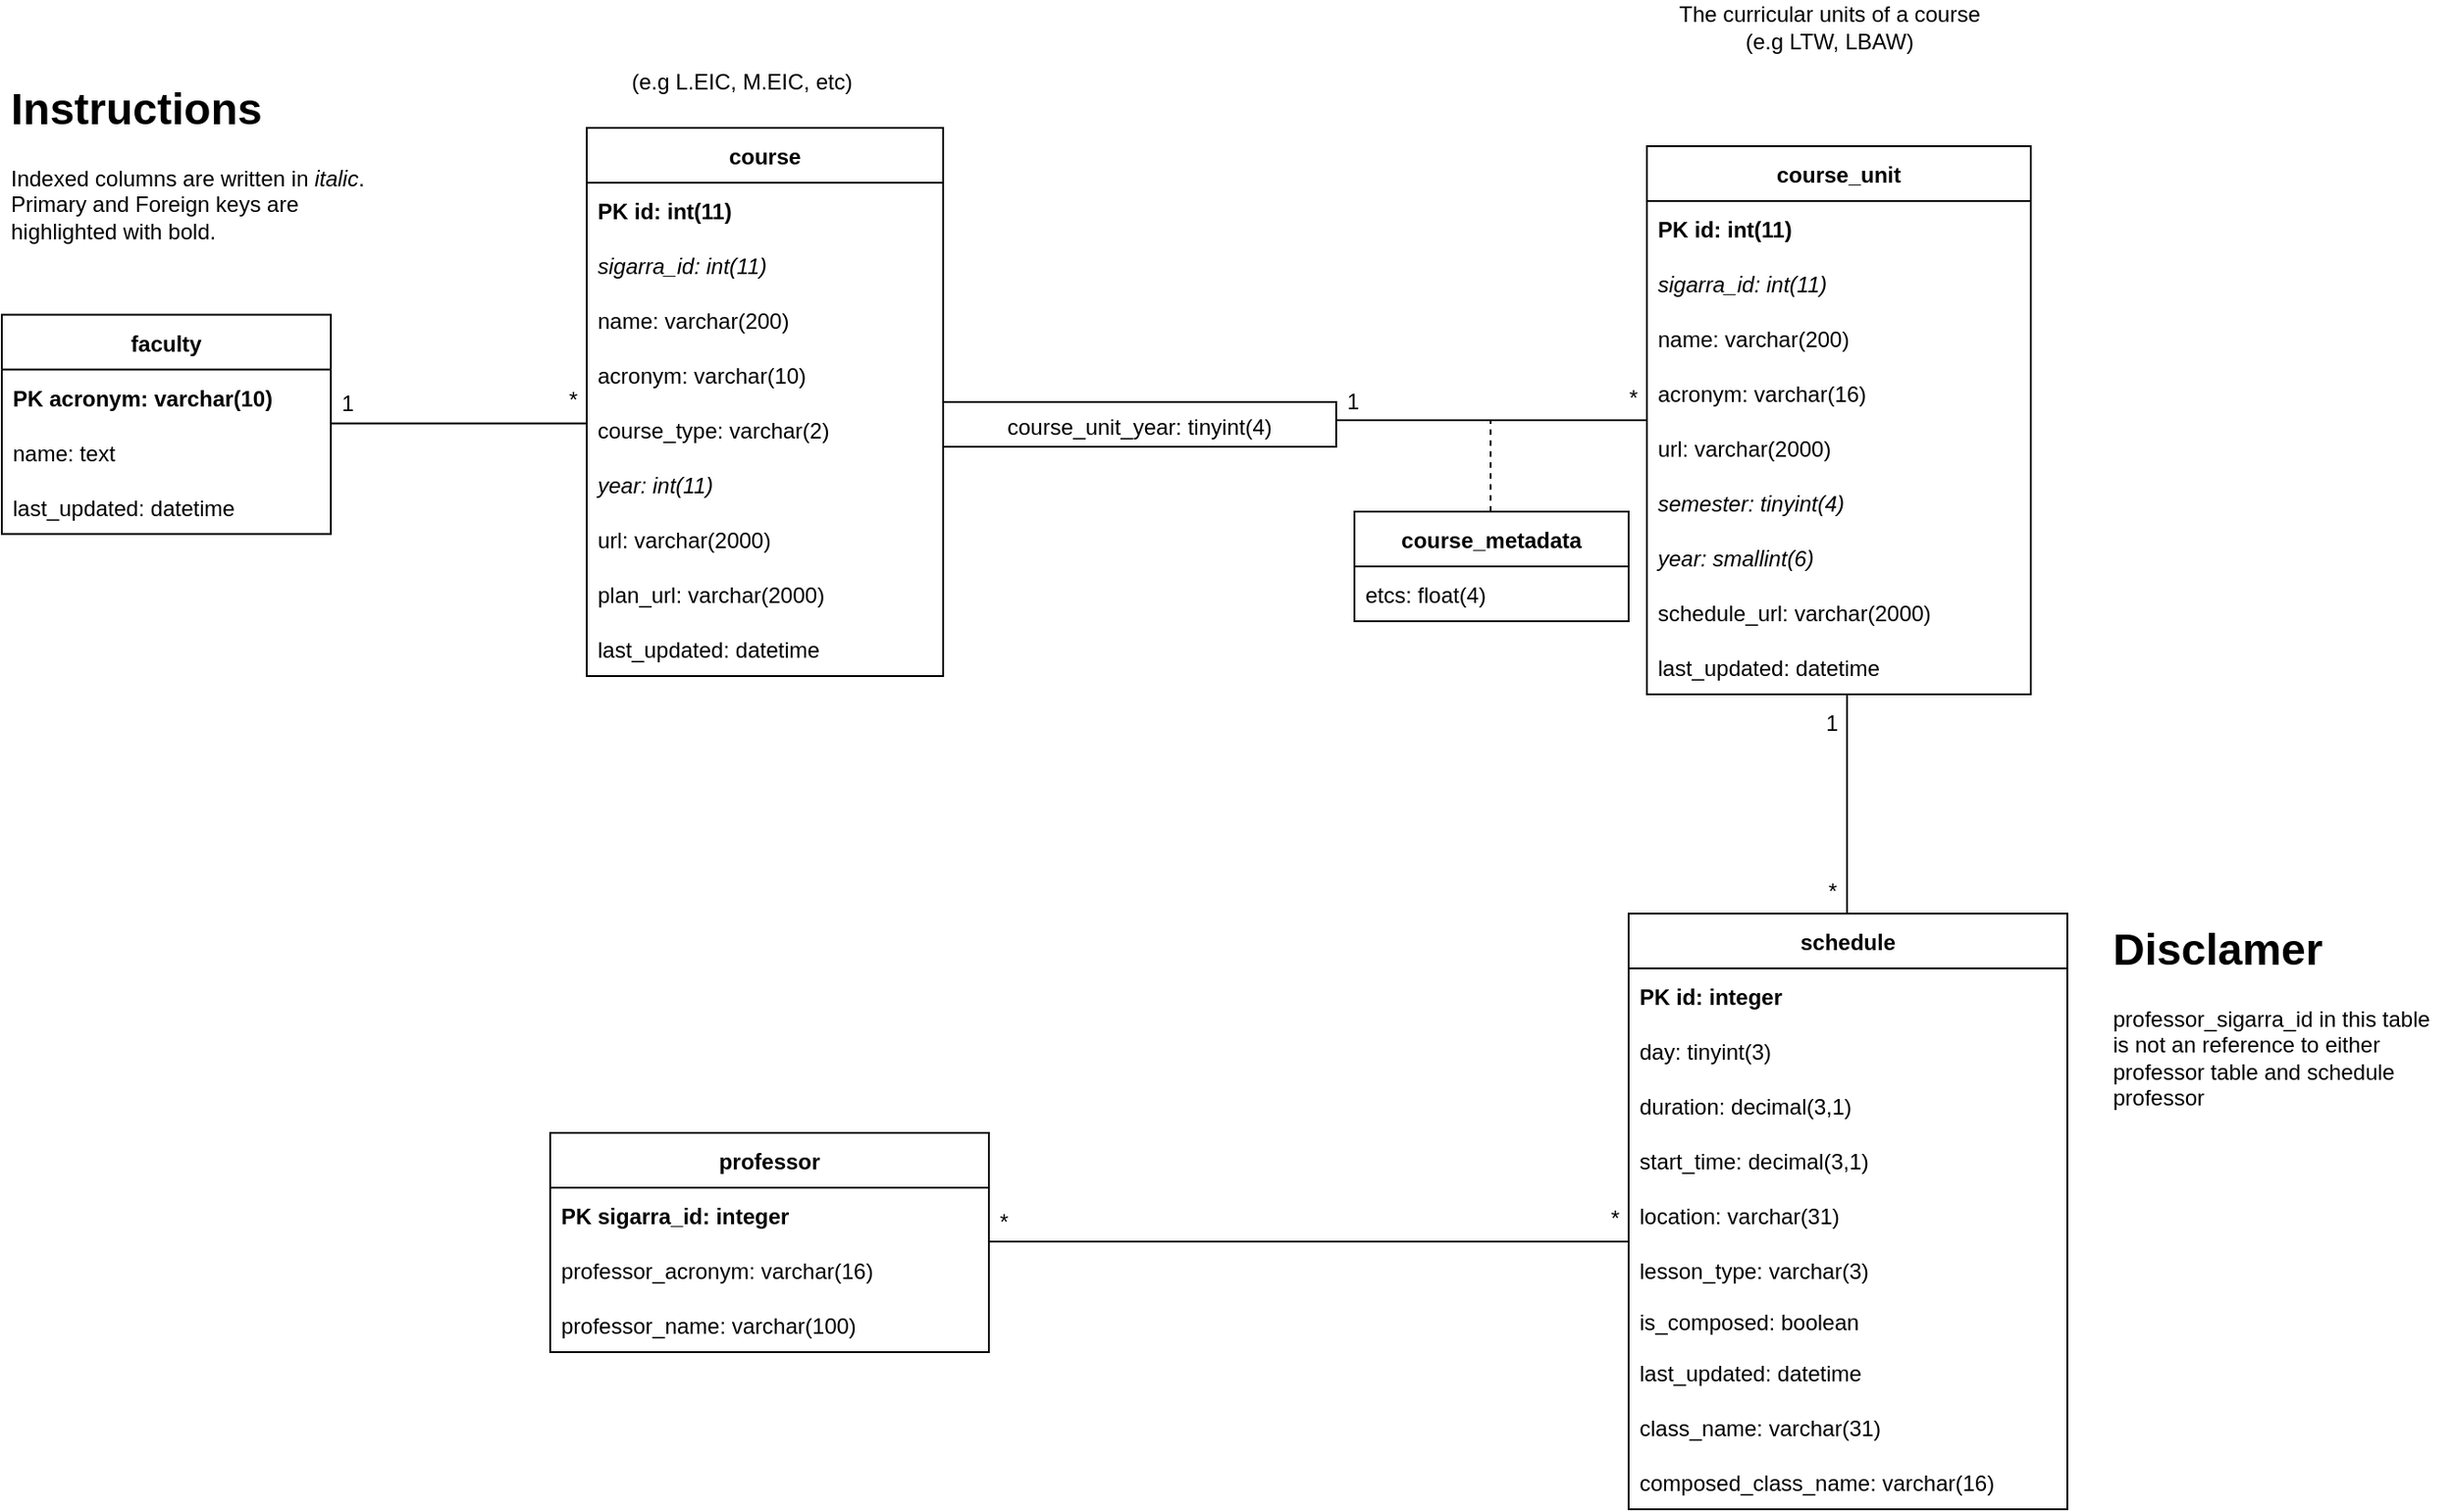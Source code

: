 <mxfile version="23.1.2" type="device">
  <diagram id="CuWUCVB4PWwjptIz1WBI" name="Page-1">
    <mxGraphModel dx="1548" dy="897" grid="1" gridSize="10" guides="1" tooltips="1" connect="1" arrows="1" fold="1" page="1" pageScale="1" pageWidth="850" pageHeight="1100" math="0" shadow="0">
      <root>
        <mxCell id="0" />
        <mxCell id="1" parent="0" />
        <mxCell id="2" value="course_unit" style="swimlane;fontStyle=1;childLayout=stackLayout;horizontal=1;startSize=30;horizontalStack=0;resizeParent=1;resizeParentMax=0;resizeLast=0;collapsible=1;marginBottom=0;" parent="1" vertex="1">
          <mxGeometry x="680" y="210" width="210" height="300" as="geometry" />
        </mxCell>
        <mxCell id="3" value="PK id: int(11)" style="text;strokeColor=none;fillColor=none;align=left;verticalAlign=middle;spacingLeft=4;spacingRight=4;overflow=hidden;points=[[0,0.5],[1,0.5]];portConstraint=eastwest;rotatable=0;fontStyle=1" parent="2" vertex="1">
          <mxGeometry y="30" width="210" height="30" as="geometry" />
        </mxCell>
        <mxCell id="HZCBESmsuSoKW4FOhgEA-99" value="sigarra_id: int(11)" style="text;strokeColor=none;fillColor=none;align=left;verticalAlign=middle;spacingLeft=4;spacingRight=4;overflow=hidden;points=[[0,0.5],[1,0.5]];portConstraint=eastwest;rotatable=0;fontStyle=2" parent="2" vertex="1">
          <mxGeometry y="60" width="210" height="30" as="geometry" />
        </mxCell>
        <mxCell id="8" value="name: varchar(200)" style="text;strokeColor=none;fillColor=none;align=left;verticalAlign=middle;spacingLeft=4;spacingRight=4;overflow=hidden;points=[[0,0.5],[1,0.5]];portConstraint=eastwest;rotatable=0;" parent="2" vertex="1">
          <mxGeometry y="90" width="210" height="30" as="geometry" />
        </mxCell>
        <mxCell id="HZCBESmsuSoKW4FOhgEA-106" value="acronym: varchar(16)" style="text;strokeColor=none;fillColor=none;align=left;verticalAlign=middle;spacingLeft=4;spacingRight=4;overflow=hidden;points=[[0,0.5],[1,0.5]];portConstraint=eastwest;rotatable=0;" parent="2" vertex="1">
          <mxGeometry y="120" width="210" height="30" as="geometry" />
        </mxCell>
        <mxCell id="10" value="url: varchar(2000)" style="text;strokeColor=none;fillColor=none;align=left;verticalAlign=middle;spacingLeft=4;spacingRight=4;overflow=hidden;points=[[0,0.5],[1,0.5]];portConstraint=eastwest;rotatable=0;" parent="2" vertex="1">
          <mxGeometry y="150" width="210" height="30" as="geometry" />
        </mxCell>
        <mxCell id="12" value="semester: tinyint(4)" style="text;strokeColor=none;fillColor=none;align=left;verticalAlign=middle;spacingLeft=4;spacingRight=4;overflow=hidden;points=[[0,0.5],[1,0.5]];portConstraint=eastwest;rotatable=0;fontStyle=2" parent="2" vertex="1">
          <mxGeometry y="180" width="210" height="30" as="geometry" />
        </mxCell>
        <mxCell id="13" value="year: smallint(6)" style="text;strokeColor=none;fillColor=none;align=left;verticalAlign=middle;spacingLeft=4;spacingRight=4;overflow=hidden;points=[[0,0.5],[1,0.5]];portConstraint=eastwest;rotatable=0;fontStyle=2" parent="2" vertex="1">
          <mxGeometry y="210" width="210" height="30" as="geometry" />
        </mxCell>
        <mxCell id="14" value="schedule_url: varchar(2000)" style="text;strokeColor=none;fillColor=none;align=left;verticalAlign=middle;spacingLeft=4;spacingRight=4;overflow=hidden;points=[[0,0.5],[1,0.5]];portConstraint=eastwest;rotatable=0;" parent="2" vertex="1">
          <mxGeometry y="240" width="210" height="30" as="geometry" />
        </mxCell>
        <mxCell id="15" value="last_updated: datetime" style="text;strokeColor=none;fillColor=none;align=left;verticalAlign=middle;spacingLeft=4;spacingRight=4;overflow=hidden;points=[[0,0.5],[1,0.5]];portConstraint=eastwest;rotatable=0;" parent="2" vertex="1">
          <mxGeometry y="270" width="210" height="30" as="geometry" />
        </mxCell>
        <mxCell id="7" value="The curricular units of a course (e.g LTW, LBAW)" style="text;html=1;strokeColor=none;fillColor=none;align=center;verticalAlign=middle;whiteSpace=wrap;rounded=0;" parent="1" vertex="1">
          <mxGeometry x="690" y="130" width="180" height="30" as="geometry" />
        </mxCell>
        <mxCell id="16" value="&lt;h1&gt;Instructions&lt;/h1&gt;&lt;p&gt;Indexed columns are written in &lt;i&gt;italic&lt;/i&gt;. Primary and Foreign keys are highlighted with bold.&amp;nbsp;&lt;span&gt;&amp;nbsp;&lt;/span&gt;&lt;/p&gt;" style="text;html=1;strokeColor=none;fillColor=none;spacing=5;spacingTop=-20;whiteSpace=wrap;overflow=hidden;rounded=0;" parent="1" vertex="1">
          <mxGeometry x="-220" y="170" width="210" height="110" as="geometry" />
        </mxCell>
        <mxCell id="17" value="schedule" style="swimlane;fontStyle=1;childLayout=stackLayout;horizontal=1;startSize=30;horizontalStack=0;resizeParent=1;resizeParentMax=0;resizeLast=0;collapsible=1;marginBottom=0;" parent="1" vertex="1">
          <mxGeometry x="670" y="630" width="240" height="326" as="geometry" />
        </mxCell>
        <mxCell id="18" value="PK id: integer" style="text;strokeColor=none;fillColor=none;align=left;verticalAlign=middle;spacingLeft=4;spacingRight=4;overflow=hidden;points=[[0,0.5],[1,0.5]];portConstraint=eastwest;rotatable=0;fontStyle=1" parent="17" vertex="1">
          <mxGeometry y="30" width="240" height="30" as="geometry" />
        </mxCell>
        <mxCell id="19" value="day: tinyint(3)" style="text;strokeColor=none;fillColor=none;align=left;verticalAlign=middle;spacingLeft=4;spacingRight=4;overflow=hidden;points=[[0,0.5],[1,0.5]];portConstraint=eastwest;rotatable=0;" parent="17" vertex="1">
          <mxGeometry y="60" width="240" height="30" as="geometry" />
        </mxCell>
        <mxCell id="20" value="duration: decimal(3,1)" style="text;strokeColor=none;fillColor=none;align=left;verticalAlign=middle;spacingLeft=4;spacingRight=4;overflow=hidden;points=[[0,0.5],[1,0.5]];portConstraint=eastwest;rotatable=0;" parent="17" vertex="1">
          <mxGeometry y="90" width="240" height="30" as="geometry" />
        </mxCell>
        <mxCell id="21" value="start_time: decimal(3,1)" style="text;strokeColor=none;fillColor=none;align=left;verticalAlign=middle;spacingLeft=4;spacingRight=4;overflow=hidden;points=[[0,0.5],[1,0.5]];portConstraint=eastwest;rotatable=0;" parent="17" vertex="1">
          <mxGeometry y="120" width="240" height="30" as="geometry" />
        </mxCell>
        <mxCell id="22" value="location: varchar(31)" style="text;strokeColor=none;fillColor=none;align=left;verticalAlign=middle;spacingLeft=4;spacingRight=4;overflow=hidden;points=[[0,0.5],[1,0.5]];portConstraint=eastwest;rotatable=0;" parent="17" vertex="1">
          <mxGeometry y="150" width="240" height="30" as="geometry" />
        </mxCell>
        <mxCell id="23" value="lesson_type: varchar(3)" style="text;strokeColor=none;fillColor=none;align=left;verticalAlign=middle;spacingLeft=4;spacingRight=4;overflow=hidden;points=[[0,0.5],[1,0.5]];portConstraint=eastwest;rotatable=0;" parent="17" vertex="1">
          <mxGeometry y="180" width="240" height="30" as="geometry" />
        </mxCell>
        <mxCell id="kjMP-mo1iZShqd8kxIyP-93" value="is_composed: boolean" style="text;strokeColor=none;fillColor=none;align=left;verticalAlign=top;spacingLeft=4;spacingRight=4;overflow=hidden;rotatable=0;points=[[0,0.5],[1,0.5]];portConstraint=eastwest;whiteSpace=wrap;html=1;" vertex="1" parent="17">
          <mxGeometry y="210" width="240" height="26" as="geometry" />
        </mxCell>
        <mxCell id="26" value="last_updated: datetime" style="text;strokeColor=none;fillColor=none;align=left;verticalAlign=middle;spacingLeft=4;spacingRight=4;overflow=hidden;points=[[0,0.5],[1,0.5]];portConstraint=eastwest;rotatable=0;" parent="17" vertex="1">
          <mxGeometry y="236" width="240" height="30" as="geometry" />
        </mxCell>
        <mxCell id="27" value="class_name: varchar(31)" style="text;strokeColor=none;fillColor=none;align=left;verticalAlign=middle;spacingLeft=4;spacingRight=4;overflow=hidden;points=[[0,0.5],[1,0.5]];portConstraint=eastwest;rotatable=0;" parent="17" vertex="1">
          <mxGeometry y="266" width="240" height="30" as="geometry" />
        </mxCell>
        <mxCell id="28" value="composed_class_name: varchar(16)" style="text;strokeColor=none;fillColor=none;align=left;verticalAlign=middle;spacingLeft=4;spacingRight=4;overflow=hidden;points=[[0,0.5],[1,0.5]];portConstraint=eastwest;rotatable=0;" parent="17" vertex="1">
          <mxGeometry y="296" width="240" height="30" as="geometry" />
        </mxCell>
        <mxCell id="32" value="course" style="swimlane;fontStyle=1;childLayout=stackLayout;horizontal=1;startSize=30;horizontalStack=0;resizeParent=1;resizeParentMax=0;resizeLast=0;collapsible=1;marginBottom=0;" parent="1" vertex="1">
          <mxGeometry x="100" y="200" width="195" height="300" as="geometry" />
        </mxCell>
        <mxCell id="33" value="PK id: int(11)" style="text;strokeColor=none;fillColor=none;align=left;verticalAlign=middle;spacingLeft=4;spacingRight=4;overflow=hidden;points=[[0,0.5],[1,0.5]];portConstraint=eastwest;rotatable=0;fontStyle=1" parent="32" vertex="1">
          <mxGeometry y="30" width="195" height="30" as="geometry" />
        </mxCell>
        <mxCell id="34" value="sigarra_id: int(11)" style="text;strokeColor=none;fillColor=none;align=left;verticalAlign=middle;spacingLeft=4;spacingRight=4;overflow=hidden;points=[[0,0.5],[1,0.5]];portConstraint=eastwest;rotatable=0;fontStyle=2" parent="32" vertex="1">
          <mxGeometry y="60" width="195" height="30" as="geometry" />
        </mxCell>
        <mxCell id="36" value="name: varchar(200)" style="text;strokeColor=none;fillColor=none;align=left;verticalAlign=middle;spacingLeft=4;spacingRight=4;overflow=hidden;points=[[0,0.5],[1,0.5]];portConstraint=eastwest;rotatable=0;fontStyle=0" parent="32" vertex="1">
          <mxGeometry y="90" width="195" height="30" as="geometry" />
        </mxCell>
        <mxCell id="37" value="acronym: varchar(10)" style="text;strokeColor=none;fillColor=none;align=left;verticalAlign=middle;spacingLeft=4;spacingRight=4;overflow=hidden;points=[[0,0.5],[1,0.5]];portConstraint=eastwest;rotatable=0;fontStyle=0" parent="32" vertex="1">
          <mxGeometry y="120" width="195" height="30" as="geometry" />
        </mxCell>
        <mxCell id="38" value="course_type: varchar(2)" style="text;strokeColor=none;fillColor=none;align=left;verticalAlign=middle;spacingLeft=4;spacingRight=4;overflow=hidden;points=[[0,0.5],[1,0.5]];portConstraint=eastwest;rotatable=0;fontStyle=0" parent="32" vertex="1">
          <mxGeometry y="150" width="195" height="30" as="geometry" />
        </mxCell>
        <mxCell id="39" value="year: int(11)" style="text;strokeColor=none;fillColor=none;align=left;verticalAlign=middle;spacingLeft=4;spacingRight=4;overflow=hidden;points=[[0,0.5],[1,0.5]];portConstraint=eastwest;rotatable=0;fontStyle=2" parent="32" vertex="1">
          <mxGeometry y="180" width="195" height="30" as="geometry" />
        </mxCell>
        <mxCell id="40" value="url: varchar(2000)" style="text;strokeColor=none;fillColor=none;align=left;verticalAlign=middle;spacingLeft=4;spacingRight=4;overflow=hidden;points=[[0,0.5],[1,0.5]];portConstraint=eastwest;rotatable=0;fontStyle=0" parent="32" vertex="1">
          <mxGeometry y="210" width="195" height="30" as="geometry" />
        </mxCell>
        <mxCell id="41" value="plan_url: varchar(2000)" style="text;strokeColor=none;fillColor=none;align=left;verticalAlign=middle;spacingLeft=4;spacingRight=4;overflow=hidden;points=[[0,0.5],[1,0.5]];portConstraint=eastwest;rotatable=0;fontStyle=0" parent="32" vertex="1">
          <mxGeometry y="240" width="195" height="30" as="geometry" />
        </mxCell>
        <mxCell id="42" value="last_updated: datetime" style="text;strokeColor=none;fillColor=none;align=left;verticalAlign=middle;spacingLeft=4;spacingRight=4;overflow=hidden;points=[[0,0.5],[1,0.5]];portConstraint=eastwest;rotatable=0;fontStyle=0" parent="32" vertex="1">
          <mxGeometry y="270" width="195" height="30" as="geometry" />
        </mxCell>
        <mxCell id="49" value="(e.g L.EIC, M.EIC, etc)" style="text;html=1;strokeColor=none;fillColor=none;align=center;verticalAlign=middle;whiteSpace=wrap;rounded=0;" parent="1" vertex="1">
          <mxGeometry x="100.0" y="160" width="170" height="30" as="geometry" />
        </mxCell>
        <mxCell id="50" value="faculty" style="swimlane;fontStyle=1;childLayout=stackLayout;horizontal=1;startSize=30;horizontalStack=0;resizeParent=1;resizeParentMax=0;resizeLast=0;collapsible=1;marginBottom=0;" parent="1" vertex="1">
          <mxGeometry x="-220" y="302.25" width="180" height="120" as="geometry" />
        </mxCell>
        <mxCell id="52" value="PK acronym: varchar(10)" style="text;strokeColor=none;fillColor=none;align=left;verticalAlign=middle;spacingLeft=4;spacingRight=4;overflow=hidden;points=[[0,0.5],[1,0.5]];portConstraint=eastwest;rotatable=0;fontStyle=1" parent="50" vertex="1">
          <mxGeometry y="30" width="180" height="30" as="geometry" />
        </mxCell>
        <mxCell id="53" value="name: text" style="text;strokeColor=none;fillColor=none;align=left;verticalAlign=middle;spacingLeft=4;spacingRight=4;overflow=hidden;points=[[0,0.5],[1,0.5]];portConstraint=eastwest;rotatable=0;fontStyle=0" parent="50" vertex="1">
          <mxGeometry y="60" width="180" height="30" as="geometry" />
        </mxCell>
        <mxCell id="54" value="last_updated: datetime" style="text;strokeColor=none;fillColor=none;align=left;verticalAlign=middle;spacingLeft=4;spacingRight=4;overflow=hidden;points=[[0,0.5],[1,0.5]];portConstraint=eastwest;rotatable=0;fontStyle=0" parent="50" vertex="1">
          <mxGeometry y="90" width="180" height="30" as="geometry" />
        </mxCell>
        <mxCell id="bfjoCroqlO3D03X-d8Di-65" value="course_metadata" style="swimlane;fontStyle=1;childLayout=stackLayout;horizontal=1;startSize=30;horizontalStack=0;resizeParent=1;resizeParentMax=0;resizeLast=0;collapsible=1;marginBottom=0;" parent="1" vertex="1">
          <mxGeometry x="520" y="410" width="150" height="60" as="geometry" />
        </mxCell>
        <mxCell id="80" value="etcs: float(4) " style="text;strokeColor=none;fillColor=none;align=left;verticalAlign=middle;spacingLeft=4;spacingRight=4;overflow=hidden;points=[[0,0.5],[1,0.5]];portConstraint=eastwest;rotatable=0;fontStyle=0" parent="bfjoCroqlO3D03X-d8Di-65" vertex="1">
          <mxGeometry y="30" width="150" height="30" as="geometry" />
        </mxCell>
        <mxCell id="65" value="professor" style="swimlane;fontStyle=1;childLayout=stackLayout;horizontal=1;startSize=30;horizontalStack=0;resizeParent=1;resizeParentMax=0;resizeLast=0;collapsible=1;marginBottom=0;" parent="1" vertex="1">
          <mxGeometry x="80" y="750" width="240" height="120" as="geometry" />
        </mxCell>
        <mxCell id="82" value="PK sigarra_id: integer" style="text;strokeColor=none;fillColor=none;align=left;verticalAlign=middle;spacingLeft=4;spacingRight=4;overflow=hidden;points=[[0,0.5],[1,0.5]];portConstraint=eastwest;rotatable=0;fontStyle=1" parent="65" vertex="1">
          <mxGeometry y="30" width="240" height="30" as="geometry" />
        </mxCell>
        <mxCell id="66" value="professor_acronym: varchar(16)" style="text;strokeColor=none;fillColor=none;align=left;verticalAlign=middle;spacingLeft=4;spacingRight=4;overflow=hidden;points=[[0,0.5],[1,0.5]];portConstraint=eastwest;rotatable=0;fontStyle=0" parent="65" vertex="1">
          <mxGeometry y="60" width="240" height="30" as="geometry" />
        </mxCell>
        <mxCell id="67" value="professor_name: varchar(100)" style="text;strokeColor=none;fillColor=none;align=left;verticalAlign=middle;spacingLeft=4;spacingRight=4;overflow=hidden;points=[[0,0.5],[1,0.5]];portConstraint=eastwest;rotatable=0;fontStyle=0" parent="65" vertex="1">
          <mxGeometry y="90" width="240" height="30" as="geometry" />
        </mxCell>
        <mxCell id="79" style="text;strokeColor=none;fillColor=none;align=left;verticalAlign=middle;spacingLeft=4;spacingRight=4;overflow=hidden;points=[[0,0.5],[1,0.5]];portConstraint=eastwest;rotatable=0;fontStyle=3" parent="1" vertex="1">
          <mxGeometry x="190" y="650" width="240" height="30" as="geometry" />
        </mxCell>
        <mxCell id="m9rE4hg5aMAiq1LAfxTV-84" value="&lt;h1&gt;Disclamer&lt;/h1&gt;&lt;p&gt;&lt;span style=&quot;border-color: var(--border-color); text-align: center;&quot;&gt;professor_sigarra_id in this table is not an reference to either professor table and schedule professor&lt;/span&gt;&lt;br&gt;&lt;/p&gt;" style="text;html=1;strokeColor=none;fillColor=none;spacing=5;spacingTop=-20;whiteSpace=wrap;overflow=hidden;rounded=0;" parent="1" vertex="1">
          <mxGeometry x="930" y="630" width="190" height="120" as="geometry" />
        </mxCell>
        <mxCell id="HZCBESmsuSoKW4FOhgEA-98" value="&lt;font style=&quot;font-size: 12px;&quot;&gt;course_unit_year: tinyint(4)&lt;br&gt;&lt;/font&gt;" style="html=1;whiteSpace=wrap;fontSize=16;" parent="1" vertex="1">
          <mxGeometry x="295" y="350" width="215" height="24.5" as="geometry" />
        </mxCell>
        <mxCell id="HZCBESmsuSoKW4FOhgEA-83" value="" style="endArrow=none;html=1;edgeStyle=orthogonalEdgeStyle;rounded=0;fontSize=12;curved=1;startSize=8;endSize=8;" parent="1" edge="1">
          <mxGeometry relative="1" as="geometry">
            <mxPoint x="510" y="360" as="sourcePoint" />
            <mxPoint x="680" y="360" as="targetPoint" />
          </mxGeometry>
        </mxCell>
        <mxCell id="HZCBESmsuSoKW4FOhgEA-84" value="&lt;div&gt;&lt;font style=&quot;font-size: 12px;&quot;&gt;1&lt;/font&gt;&lt;/div&gt;" style="edgeLabel;resizable=0;html=1;align=left;verticalAlign=bottom;fontSize=16;shadow=0;fillColor=#99FF33;" parent="HZCBESmsuSoKW4FOhgEA-83" connectable="0" vertex="1">
          <mxGeometry x="-1" relative="1" as="geometry">
            <mxPoint x="4" y="-1" as="offset" />
          </mxGeometry>
        </mxCell>
        <mxCell id="HZCBESmsuSoKW4FOhgEA-85" value="&lt;font style=&quot;font-size: 12px;&quot;&gt;*&lt;/font&gt;" style="edgeLabel;resizable=0;html=1;align=right;verticalAlign=bottom;fontSize=16;fillColor=none;" parent="HZCBESmsuSoKW4FOhgEA-83" connectable="0" vertex="1">
          <mxGeometry x="1" relative="1" as="geometry">
            <mxPoint x="-5" y="-3" as="offset" />
          </mxGeometry>
        </mxCell>
        <mxCell id="HZCBESmsuSoKW4FOhgEA-105" value="" style="endArrow=none;dashed=1;html=1;rounded=0;" parent="1" edge="1">
          <mxGeometry width="50" height="50" relative="1" as="geometry">
            <mxPoint x="594.5" y="410" as="sourcePoint" />
            <mxPoint x="594.5" y="360" as="targetPoint" />
          </mxGeometry>
        </mxCell>
        <mxCell id="kjMP-mo1iZShqd8kxIyP-82" value="" style="endArrow=none;html=1;edgeStyle=orthogonalEdgeStyle;rounded=0;fontSize=12;curved=1;startSize=8;endSize=8;" edge="1" parent="1">
          <mxGeometry relative="1" as="geometry">
            <mxPoint x="320" y="809.5" as="sourcePoint" />
            <mxPoint x="670" y="809.5" as="targetPoint" />
          </mxGeometry>
        </mxCell>
        <mxCell id="kjMP-mo1iZShqd8kxIyP-83" value="&lt;font style=&quot;font-size: 12px;&quot;&gt;*&lt;/font&gt;" style="edgeLabel;resizable=0;html=1;align=left;verticalAlign=bottom;fontSize=16;shadow=0;fillColor=#99FF33;" connectable="0" vertex="1" parent="kjMP-mo1iZShqd8kxIyP-82">
          <mxGeometry x="-1" relative="1" as="geometry">
            <mxPoint x="4" y="-1" as="offset" />
          </mxGeometry>
        </mxCell>
        <mxCell id="kjMP-mo1iZShqd8kxIyP-84" value="&lt;font style=&quot;font-size: 12px;&quot;&gt;*&lt;/font&gt;" style="edgeLabel;resizable=0;html=1;align=right;verticalAlign=bottom;fontSize=16;fillColor=none;" connectable="0" vertex="1" parent="kjMP-mo1iZShqd8kxIyP-82">
          <mxGeometry x="1" relative="1" as="geometry">
            <mxPoint x="-5" y="-3" as="offset" />
          </mxGeometry>
        </mxCell>
        <mxCell id="kjMP-mo1iZShqd8kxIyP-85" value="" style="endArrow=none;html=1;edgeStyle=orthogonalEdgeStyle;rounded=0;fontSize=12;curved=1;startSize=8;endSize=8;" edge="1" parent="1">
          <mxGeometry relative="1" as="geometry">
            <mxPoint x="789.5" y="510" as="sourcePoint" />
            <mxPoint x="789.5" y="630" as="targetPoint" />
          </mxGeometry>
        </mxCell>
        <mxCell id="kjMP-mo1iZShqd8kxIyP-86" value="&lt;font style=&quot;font-size: 12px;&quot;&gt;1&lt;/font&gt;" style="edgeLabel;resizable=0;html=1;align=left;verticalAlign=bottom;fontSize=16;shadow=0;fillColor=#99FF33;" connectable="0" vertex="1" parent="kjMP-mo1iZShqd8kxIyP-85">
          <mxGeometry x="-1" relative="1" as="geometry">
            <mxPoint x="-14" y="25" as="offset" />
          </mxGeometry>
        </mxCell>
        <mxCell id="kjMP-mo1iZShqd8kxIyP-87" value="&lt;font style=&quot;font-size: 12px;&quot;&gt;*&lt;/font&gt;" style="edgeLabel;resizable=0;html=1;align=right;verticalAlign=bottom;fontSize=16;fillColor=none;" connectable="0" vertex="1" parent="kjMP-mo1iZShqd8kxIyP-85">
          <mxGeometry x="1" relative="1" as="geometry">
            <mxPoint x="-5" y="-3" as="offset" />
          </mxGeometry>
        </mxCell>
        <mxCell id="kjMP-mo1iZShqd8kxIyP-90" value="" style="endArrow=none;html=1;edgeStyle=orthogonalEdgeStyle;rounded=0;fontSize=12;curved=1;startSize=8;endSize=8;" edge="1" parent="1">
          <mxGeometry relative="1" as="geometry">
            <mxPoint x="-40" y="361.75" as="sourcePoint" />
            <mxPoint x="100" y="361.75" as="targetPoint" />
          </mxGeometry>
        </mxCell>
        <mxCell id="kjMP-mo1iZShqd8kxIyP-91" value="&lt;div&gt;&lt;font style=&quot;font-size: 12px;&quot;&gt;1&lt;/font&gt;&lt;/div&gt;" style="edgeLabel;resizable=0;html=1;align=left;verticalAlign=bottom;fontSize=16;shadow=0;fillColor=#99FF33;" connectable="0" vertex="1" parent="kjMP-mo1iZShqd8kxIyP-90">
          <mxGeometry x="-1" relative="1" as="geometry">
            <mxPoint x="4" y="-1" as="offset" />
          </mxGeometry>
        </mxCell>
        <mxCell id="kjMP-mo1iZShqd8kxIyP-92" value="&lt;font style=&quot;font-size: 12px;&quot;&gt;*&lt;/font&gt;" style="edgeLabel;resizable=0;html=1;align=right;verticalAlign=bottom;fontSize=16;fillColor=none;" connectable="0" vertex="1" parent="kjMP-mo1iZShqd8kxIyP-90">
          <mxGeometry x="1" relative="1" as="geometry">
            <mxPoint x="-5" y="-3" as="offset" />
          </mxGeometry>
        </mxCell>
      </root>
    </mxGraphModel>
  </diagram>
</mxfile>
